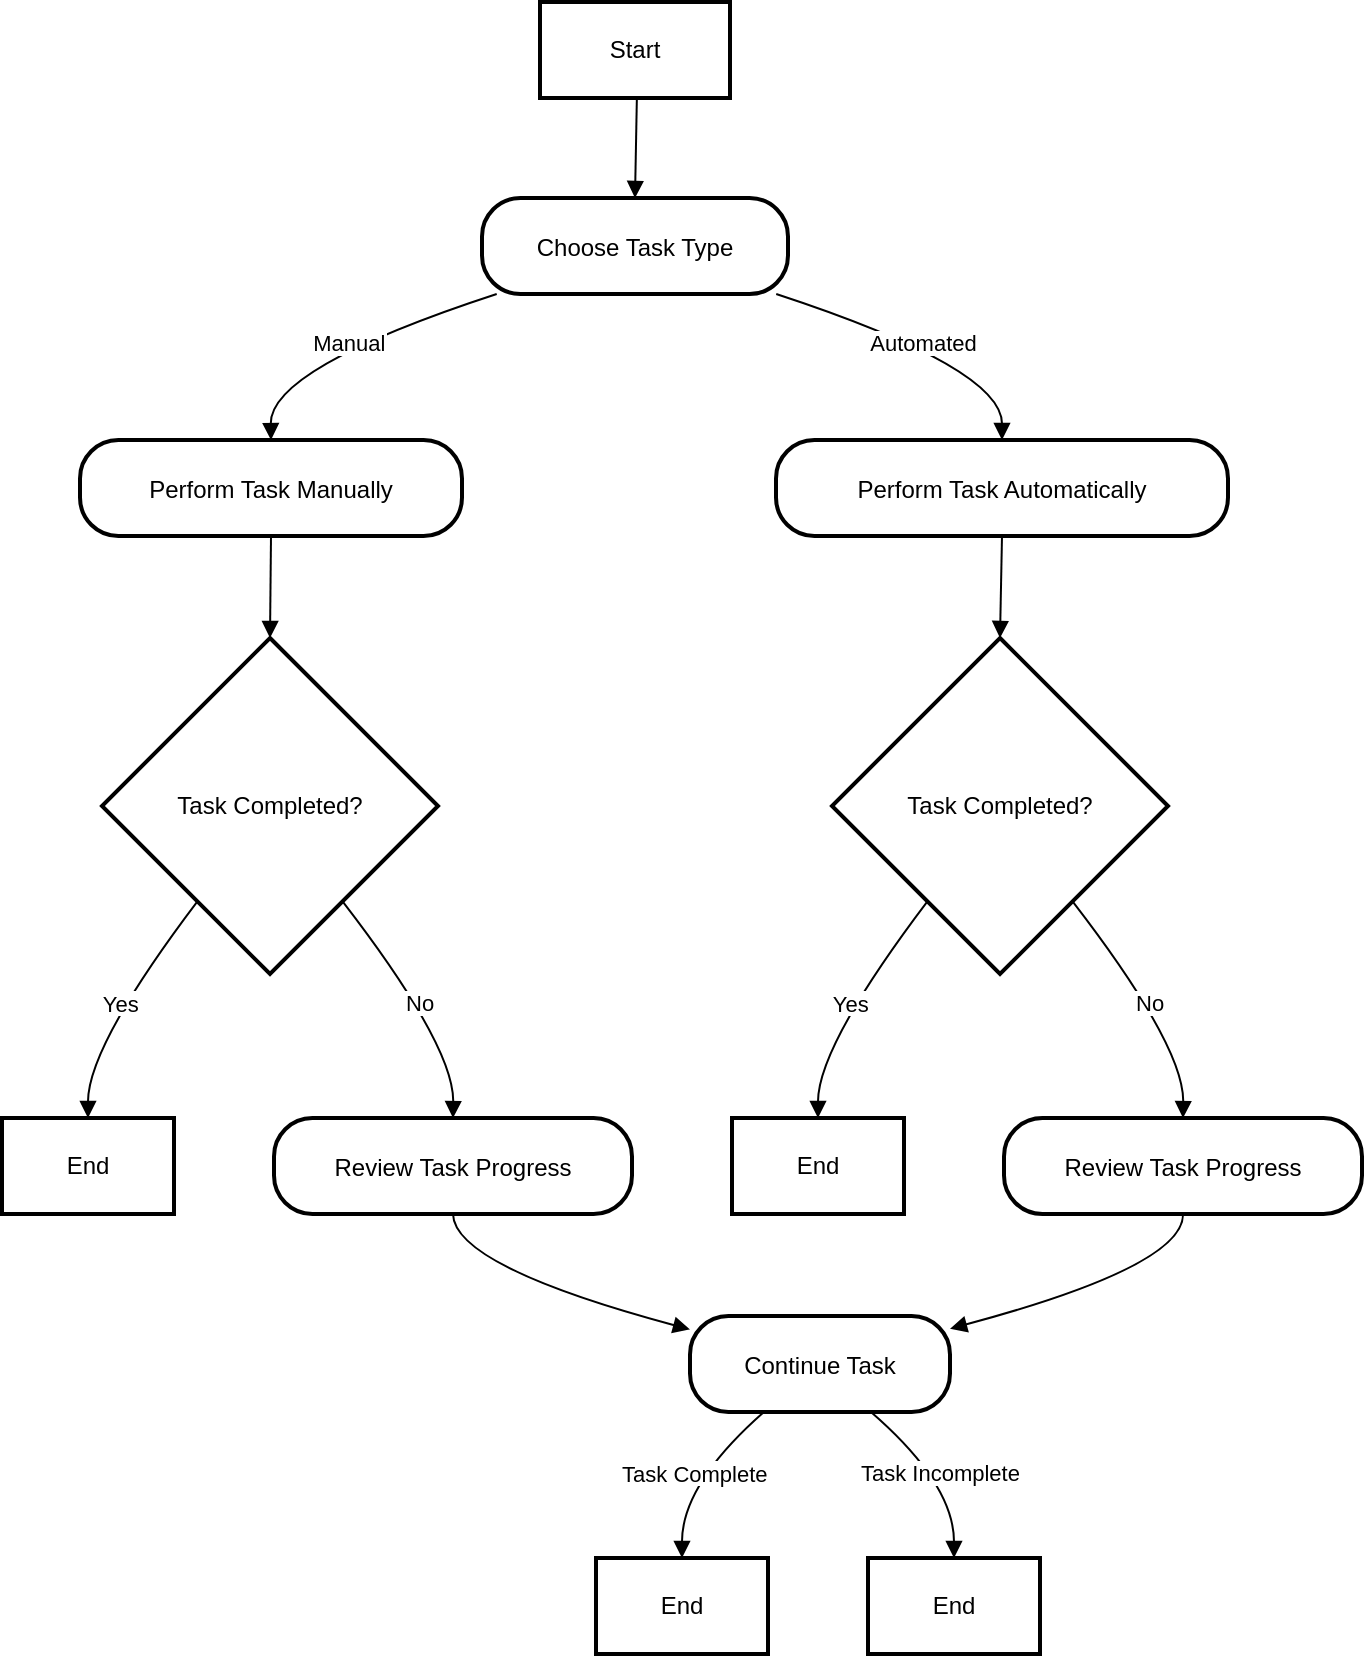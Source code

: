 <mxfile version="25.0.3">
  <diagram name="Page-1" id="Kegdw9-vB0Vy1pxweTd3">
    <mxGraphModel>
      <root>
        <mxCell id="0" />
        <mxCell id="1" parent="0" />
        <mxCell id="2" value="Start" style="whiteSpace=wrap;strokeWidth=2;" vertex="1" parent="1">
          <mxGeometry x="277" y="8" width="95" height="48" as="geometry" />
        </mxCell>
        <mxCell id="3" value="Choose Task Type" style="rounded=1;arcSize=40;strokeWidth=2" vertex="1" parent="1">
          <mxGeometry x="248" y="106" width="153" height="48" as="geometry" />
        </mxCell>
        <mxCell id="4" value="Perform Task Manually" style="rounded=1;arcSize=40;strokeWidth=2" vertex="1" parent="1">
          <mxGeometry x="47" y="227" width="191" height="48" as="geometry" />
        </mxCell>
        <mxCell id="5" value="Perform Task Automatically" style="rounded=1;arcSize=40;strokeWidth=2" vertex="1" parent="1">
          <mxGeometry x="395" y="227" width="226" height="48" as="geometry" />
        </mxCell>
        <mxCell id="6" value="Task Completed?" style="rhombus;strokeWidth=2;whiteSpace=wrap;" vertex="1" parent="1">
          <mxGeometry x="58" y="326" width="168" height="168" as="geometry" />
        </mxCell>
        <mxCell id="7" value="Task Completed?" style="rhombus;strokeWidth=2;whiteSpace=wrap;" vertex="1" parent="1">
          <mxGeometry x="423" y="326" width="168" height="168" as="geometry" />
        </mxCell>
        <mxCell id="8" value="End" style="whiteSpace=wrap;strokeWidth=2;" vertex="1" parent="1">
          <mxGeometry x="8" y="566" width="86" height="48" as="geometry" />
        </mxCell>
        <mxCell id="9" value="End" style="whiteSpace=wrap;strokeWidth=2;" vertex="1" parent="1">
          <mxGeometry x="373" y="566" width="86" height="48" as="geometry" />
        </mxCell>
        <mxCell id="10" value="Review Task Progress" style="rounded=1;arcSize=40;strokeWidth=2" vertex="1" parent="1">
          <mxGeometry x="144" y="566" width="179" height="48" as="geometry" />
        </mxCell>
        <mxCell id="11" value="Review Task Progress" style="rounded=1;arcSize=40;strokeWidth=2" vertex="1" parent="1">
          <mxGeometry x="509" y="566" width="179" height="48" as="geometry" />
        </mxCell>
        <mxCell id="12" value="Continue Task" style="rounded=1;arcSize=40;strokeWidth=2" vertex="1" parent="1">
          <mxGeometry x="352" y="665" width="130" height="48" as="geometry" />
        </mxCell>
        <mxCell id="13" value="End" style="whiteSpace=wrap;strokeWidth=2;" vertex="1" parent="1">
          <mxGeometry x="305" y="786" width="86" height="48" as="geometry" />
        </mxCell>
        <mxCell id="14" value="End" style="whiteSpace=wrap;strokeWidth=2;" vertex="1" parent="1">
          <mxGeometry x="441" y="786" width="86" height="48" as="geometry" />
        </mxCell>
        <mxCell id="15" value="" style="curved=1;startArrow=none;endArrow=block;exitX=0.51;exitY=1.01;entryX=0.5;entryY=0.01;" edge="1" parent="1" source="2" target="3">
          <mxGeometry relative="1" as="geometry">
            <Array as="points" />
          </mxGeometry>
        </mxCell>
        <mxCell id="16" value="Manual" style="curved=1;startArrow=none;endArrow=block;exitX=0.03;exitY=1.02;entryX=0.5;entryY=0;" edge="1" parent="1" source="3" target="4">
          <mxGeometry relative="1" as="geometry">
            <Array as="points">
              <mxPoint x="142" y="191" />
            </Array>
          </mxGeometry>
        </mxCell>
        <mxCell id="17" value="Automated" style="curved=1;startArrow=none;endArrow=block;exitX=0.98;exitY=1.02;entryX=0.5;entryY=0;" edge="1" parent="1" source="3" target="5">
          <mxGeometry relative="1" as="geometry">
            <Array as="points">
              <mxPoint x="508" y="191" />
            </Array>
          </mxGeometry>
        </mxCell>
        <mxCell id="18" value="" style="curved=1;startArrow=none;endArrow=block;exitX=0.5;exitY=1.01;entryX=0.5;entryY=0;" edge="1" parent="1" source="4" target="6">
          <mxGeometry relative="1" as="geometry">
            <Array as="points" />
          </mxGeometry>
        </mxCell>
        <mxCell id="19" value="" style="curved=1;startArrow=none;endArrow=block;exitX=0.5;exitY=1.01;entryX=0.5;entryY=0;" edge="1" parent="1" source="5" target="7">
          <mxGeometry relative="1" as="geometry">
            <Array as="points" />
          </mxGeometry>
        </mxCell>
        <mxCell id="20" value="Yes" style="curved=1;startArrow=none;endArrow=block;exitX=0.12;exitY=1;entryX=0.5;entryY=0.01;" edge="1" parent="1" source="6" target="8">
          <mxGeometry relative="1" as="geometry">
            <Array as="points">
              <mxPoint x="51" y="530" />
            </Array>
          </mxGeometry>
        </mxCell>
        <mxCell id="21" value="Yes" style="curved=1;startArrow=none;endArrow=block;exitX=0.12;exitY=1;entryX=0.5;entryY=0.01;" edge="1" parent="1" source="7" target="9">
          <mxGeometry relative="1" as="geometry">
            <Array as="points">
              <mxPoint x="416" y="530" />
            </Array>
          </mxGeometry>
        </mxCell>
        <mxCell id="22" value="No" style="curved=1;startArrow=none;endArrow=block;exitX=0.88;exitY=1;entryX=0.5;entryY=0.01;" edge="1" parent="1" source="6" target="10">
          <mxGeometry relative="1" as="geometry">
            <Array as="points">
              <mxPoint x="234" y="530" />
            </Array>
          </mxGeometry>
        </mxCell>
        <mxCell id="23" value="No" style="curved=1;startArrow=none;endArrow=block;exitX=0.88;exitY=1;entryX=0.5;entryY=0.01;" edge="1" parent="1" source="7" target="11">
          <mxGeometry relative="1" as="geometry">
            <Array as="points">
              <mxPoint x="599" y="530" />
            </Array>
          </mxGeometry>
        </mxCell>
        <mxCell id="24" value="" style="curved=1;startArrow=none;endArrow=block;exitX=0.5;exitY=1.02;entryX=0;entryY=0.14;" edge="1" parent="1" source="10" target="12">
          <mxGeometry relative="1" as="geometry">
            <Array as="points">
              <mxPoint x="234" y="640" />
            </Array>
          </mxGeometry>
        </mxCell>
        <mxCell id="25" value="" style="curved=1;startArrow=none;endArrow=block;exitX=0.5;exitY=1.02;entryX=0.99;entryY=0.14;" edge="1" parent="1" source="11" target="12">
          <mxGeometry relative="1" as="geometry">
            <Array as="points">
              <mxPoint x="599" y="640" />
            </Array>
          </mxGeometry>
        </mxCell>
        <mxCell id="26" value="Task Complete" style="curved=1;startArrow=none;endArrow=block;exitX=0.28;exitY=1.01;entryX=0.5;entryY=-0.01;" edge="1" parent="1" source="12" target="13">
          <mxGeometry relative="1" as="geometry">
            <Array as="points">
              <mxPoint x="348" y="749" />
            </Array>
          </mxGeometry>
        </mxCell>
        <mxCell id="27" value="Task Incomplete" style="curved=1;startArrow=none;endArrow=block;exitX=0.7;exitY=1.01;entryX=0.5;entryY=-0.01;" edge="1" parent="1" source="12" target="14">
          <mxGeometry relative="1" as="geometry">
            <Array as="points">
              <mxPoint x="484" y="749" />
            </Array>
          </mxGeometry>
        </mxCell>
      </root>
    </mxGraphModel>
  </diagram>
</mxfile>
